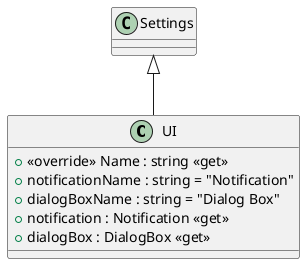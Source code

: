 @startuml
class UI {
    + <<override>> Name : string <<get>>
    + notificationName : string = "Notification"
    + dialogBoxName : string = "Dialog Box"
    + notification : Notification <<get>>
    + dialogBox : DialogBox <<get>>
}
Settings <|-- UI
@enduml
